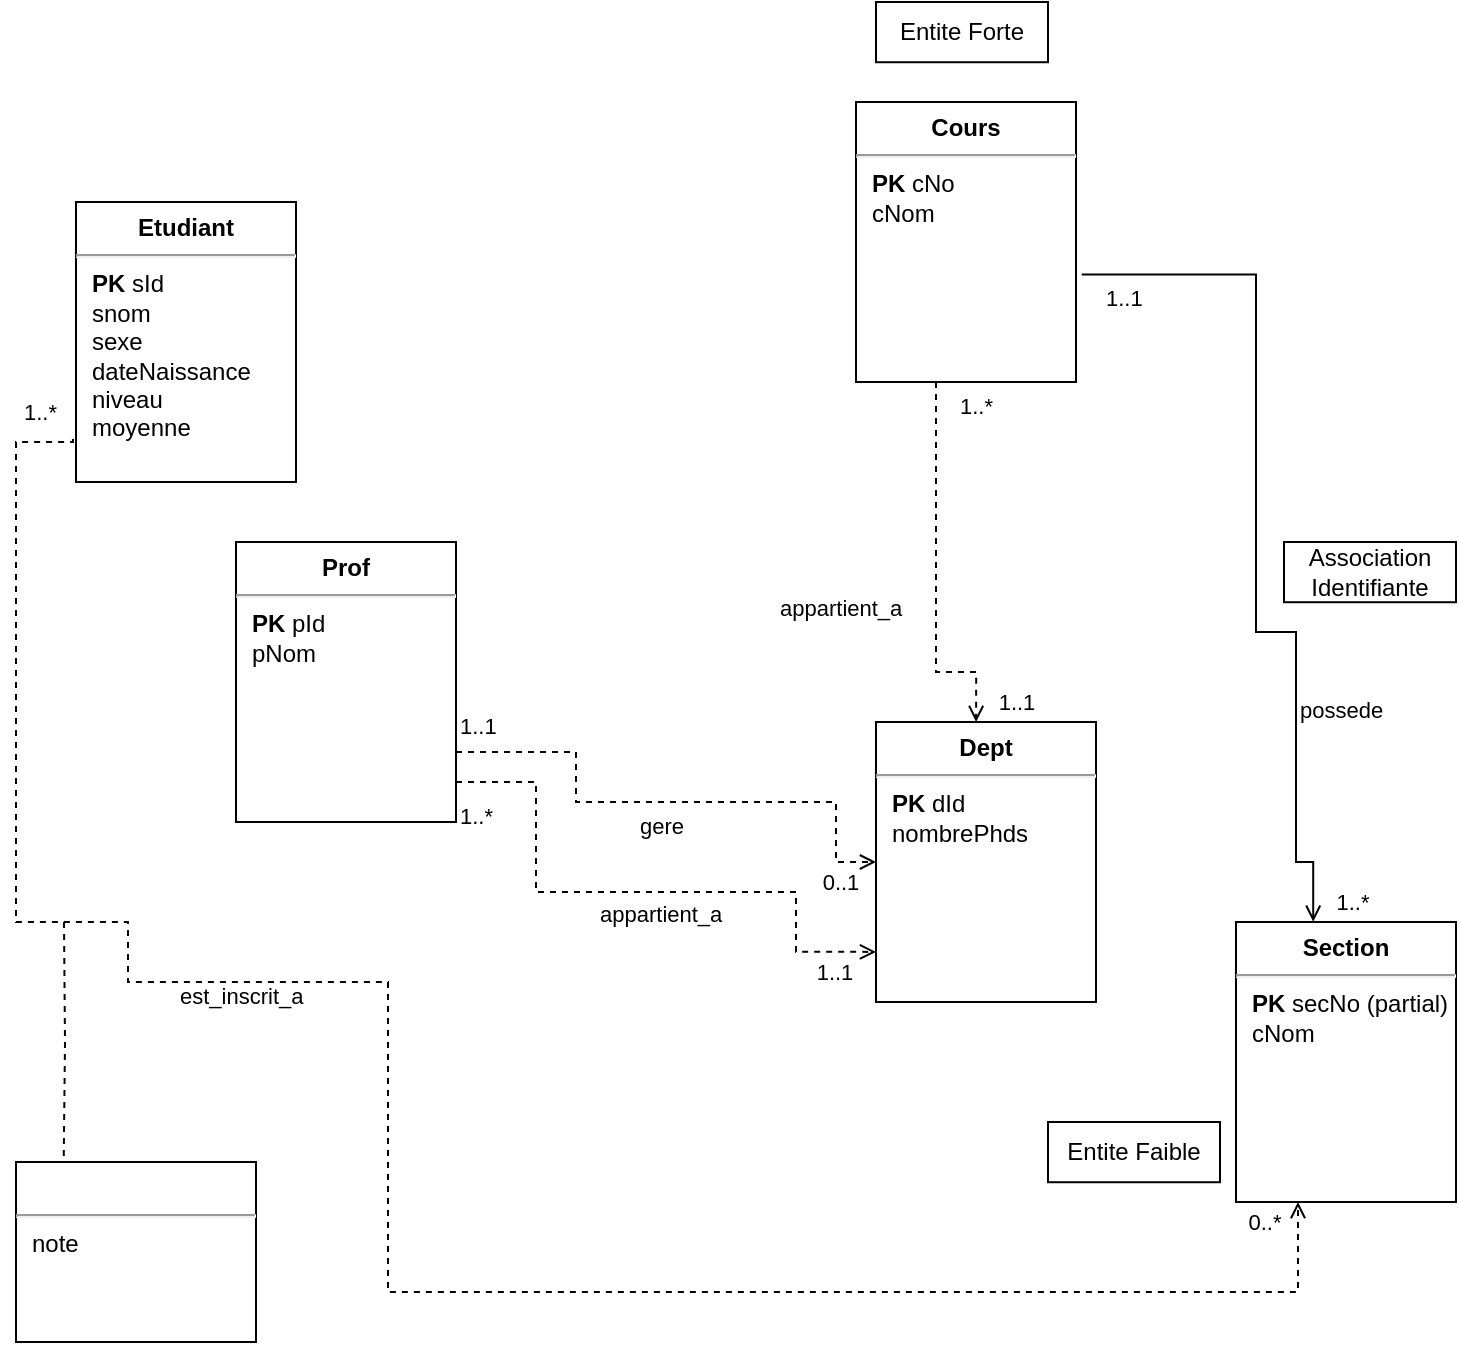 <mxfile version="20.8.20" type="github">
  <diagram name="Sherwin" id="_lbZI7uZ-QepwtqZpzey">
    <mxGraphModel dx="3163" dy="2007" grid="1" gridSize="10" guides="1" tooltips="1" connect="1" arrows="1" fold="1" page="1" pageScale="1" pageWidth="827" pageHeight="1169" math="0" shadow="0">
      <root>
        <mxCell id="0" />
        <mxCell id="1" parent="0" />
        <mxCell id="sCB3IG0rdzC2e4coQaYl-1" value="&lt;p style=&quot;margin:0px;margin-top:6px;text-align:center;&quot;&gt;&lt;b&gt;Etudiant&lt;/b&gt;&lt;/p&gt;&lt;hr&gt;&lt;p style=&quot;margin:0px;margin-left:8px;&quot;&gt;&lt;b&gt;PK&lt;/b&gt;&amp;nbsp;sId&lt;/p&gt;&lt;p style=&quot;margin:0px;margin-left:8px;&quot;&gt;snom&lt;/p&gt;&lt;p style=&quot;margin:0px;margin-left:8px;&quot;&gt;sexe&lt;/p&gt;&lt;p style=&quot;margin:0px;margin-left:8px;&quot;&gt;dateNaissance&lt;/p&gt;&lt;p style=&quot;margin:0px;margin-left:8px;&quot;&gt;niveau&lt;br&gt;moyenne&lt;br&gt;&lt;/p&gt;&lt;p style=&quot;margin:0px;margin-left:8px;&quot;&gt;&lt;br&gt;&lt;/p&gt;" style="align=left;overflow=fill;html=1;dropTarget=0;" vertex="1" parent="1">
          <mxGeometry x="-1600" y="-620" width="110" height="140" as="geometry" />
        </mxCell>
        <mxCell id="sCB3IG0rdzC2e4coQaYl-2" value="&lt;p style=&quot;margin:0px;margin-top:6px;text-align:center;&quot;&gt;&lt;b&gt;Dept&lt;/b&gt;&lt;/p&gt;&lt;hr&gt;&lt;p style=&quot;margin:0px;margin-left:8px;&quot;&gt;&lt;b&gt;PK&lt;/b&gt;&amp;nbsp;dId&lt;/p&gt;&lt;p style=&quot;margin:0px;margin-left:8px;&quot;&gt;nombrePhds&lt;/p&gt;&lt;p style=&quot;margin:0px;margin-left:8px;&quot;&gt;&lt;br&gt;&lt;/p&gt;" style="align=left;overflow=fill;html=1;dropTarget=0;" vertex="1" parent="1">
          <mxGeometry x="-1200" y="-360" width="110" height="140" as="geometry" />
        </mxCell>
        <mxCell id="sCB3IG0rdzC2e4coQaYl-3" value="&lt;p style=&quot;margin:0px;margin-top:6px;text-align:center;&quot;&gt;&lt;b&gt;Prof&lt;/b&gt;&lt;/p&gt;&lt;hr&gt;&lt;p style=&quot;margin:0px;margin-left:8px;&quot;&gt;&lt;b&gt;PK&lt;/b&gt;&amp;nbsp;pId&lt;/p&gt;&lt;p style=&quot;margin:0px;margin-left:8px;&quot;&gt;pNom&lt;/p&gt;&lt;p style=&quot;margin:0px;margin-left:8px;&quot;&gt;&lt;br&gt;&lt;/p&gt;" style="align=left;overflow=fill;html=1;dropTarget=0;" vertex="1" parent="1">
          <mxGeometry x="-1520" y="-450" width="110" height="140" as="geometry" />
        </mxCell>
        <mxCell id="sCB3IG0rdzC2e4coQaYl-4" value="&lt;p style=&quot;margin:0px;margin-top:6px;text-align:center;&quot;&gt;&lt;b&gt;Cours&lt;/b&gt;&lt;/p&gt;&lt;hr&gt;&lt;p style=&quot;margin:0px;margin-left:8px;&quot;&gt;&lt;b&gt;PK&lt;/b&gt;&amp;nbsp;cNo&lt;/p&gt;&lt;p style=&quot;margin:0px;margin-left:8px;&quot;&gt;cNom&lt;/p&gt;&lt;p style=&quot;margin:0px;margin-left:8px;&quot;&gt;&lt;br&gt;&lt;/p&gt;" style="align=left;overflow=fill;html=1;dropTarget=0;" vertex="1" parent="1">
          <mxGeometry x="-1210" y="-670" width="110" height="140" as="geometry" />
        </mxCell>
        <mxCell id="sCB3IG0rdzC2e4coQaYl-5" value="&lt;p style=&quot;margin:0px;margin-top:6px;text-align:center;&quot;&gt;&lt;b&gt;Section&lt;/b&gt;&lt;/p&gt;&lt;hr&gt;&lt;p style=&quot;margin:0px;margin-left:8px;&quot;&gt;&lt;b&gt;PK&lt;/b&gt;&amp;nbsp;secNo (partial)&lt;/p&gt;&lt;p style=&quot;margin:0px;margin-left:8px;&quot;&gt;cNom&lt;/p&gt;&lt;p style=&quot;margin:0px;margin-left:8px;&quot;&gt;&lt;br&gt;&lt;/p&gt;" style="align=left;overflow=fill;html=1;dropTarget=0;" vertex="1" parent="1">
          <mxGeometry x="-1020" y="-260" width="110" height="140" as="geometry" />
        </mxCell>
        <mxCell id="sCB3IG0rdzC2e4coQaYl-10" value="gere" style="endArrow=open;endFill=0;html=1;edgeStyle=orthogonalEdgeStyle;align=left;verticalAlign=top;rounded=0;strokeColor=default;dashed=1;exitX=1;exitY=0.75;exitDx=0;exitDy=0;entryX=0;entryY=0.5;entryDx=0;entryDy=0;" edge="1" parent="1" source="sCB3IG0rdzC2e4coQaYl-3" target="sCB3IG0rdzC2e4coQaYl-2">
          <mxGeometry x="-0.368" y="30" relative="1" as="geometry">
            <mxPoint x="-1300" y="-320.01" as="sourcePoint" />
            <mxPoint x="-1260" y="-290.01" as="targetPoint" />
            <Array as="points">
              <mxPoint x="-1350" y="-320" />
              <mxPoint x="-1220" y="-320" />
              <mxPoint x="-1220" y="-290" />
            </Array>
            <mxPoint as="offset" />
          </mxGeometry>
        </mxCell>
        <mxCell id="sCB3IG0rdzC2e4coQaYl-11" value="1..1" style="edgeLabel;resizable=0;html=1;align=left;verticalAlign=bottom;" connectable="0" vertex="1" parent="sCB3IG0rdzC2e4coQaYl-10">
          <mxGeometry x="-1" relative="1" as="geometry">
            <mxPoint y="-5" as="offset" />
          </mxGeometry>
        </mxCell>
        <mxCell id="sCB3IG0rdzC2e4coQaYl-12" value="0..1" style="edgeLabel;html=1;align=center;verticalAlign=middle;resizable=0;points=[];" vertex="1" connectable="0" parent="sCB3IG0rdzC2e4coQaYl-10">
          <mxGeometry x="0.859" relative="1" as="geometry">
            <mxPoint y="10" as="offset" />
          </mxGeometry>
        </mxCell>
        <mxCell id="sCB3IG0rdzC2e4coQaYl-13" value="appartient_a" style="endArrow=open;endFill=0;html=1;edgeStyle=orthogonalEdgeStyle;align=left;verticalAlign=top;rounded=0;strokeColor=default;dashed=1;entryX=0;entryY=0.821;entryDx=0;entryDy=0;entryPerimeter=0;" edge="1" parent="1" target="sCB3IG0rdzC2e4coQaYl-2">
          <mxGeometry x="-0.368" y="30" relative="1" as="geometry">
            <mxPoint x="-1410" y="-330" as="sourcePoint" />
            <mxPoint x="-1170" y="-245" as="targetPoint" />
            <Array as="points">
              <mxPoint x="-1370" y="-275" />
              <mxPoint x="-1240" y="-275" />
              <mxPoint x="-1240" y="-245" />
            </Array>
            <mxPoint as="offset" />
          </mxGeometry>
        </mxCell>
        <mxCell id="sCB3IG0rdzC2e4coQaYl-14" value="1..*" style="edgeLabel;resizable=0;html=1;align=left;verticalAlign=bottom;" connectable="0" vertex="1" parent="sCB3IG0rdzC2e4coQaYl-13">
          <mxGeometry x="-1" relative="1" as="geometry">
            <mxPoint y="25" as="offset" />
          </mxGeometry>
        </mxCell>
        <mxCell id="sCB3IG0rdzC2e4coQaYl-15" value="1..1" style="edgeLabel;html=1;align=center;verticalAlign=middle;resizable=0;points=[];" vertex="1" connectable="0" parent="sCB3IG0rdzC2e4coQaYl-13">
          <mxGeometry x="0.859" relative="1" as="geometry">
            <mxPoint y="10" as="offset" />
          </mxGeometry>
        </mxCell>
        <mxCell id="sCB3IG0rdzC2e4coQaYl-25" value="est_inscrit_a" style="endArrow=open;endFill=0;html=1;edgeStyle=orthogonalEdgeStyle;align=left;verticalAlign=top;rounded=0;strokeColor=default;dashed=1;exitX=-0.014;exitY=0.846;exitDx=0;exitDy=0;exitPerimeter=0;" edge="1" parent="1" source="sCB3IG0rdzC2e4coQaYl-1" target="sCB3IG0rdzC2e4coQaYl-5">
          <mxGeometry x="-0.386" y="24" relative="1" as="geometry">
            <mxPoint x="-1617.96" y="-500.0" as="sourcePoint" />
            <mxPoint x="-989" y="-125.06" as="targetPoint" />
            <Array as="points">
              <mxPoint x="-1601" y="-500" />
              <mxPoint x="-1630" y="-500" />
              <mxPoint x="-1630" y="-260" />
              <mxPoint x="-1574" y="-260" />
              <mxPoint x="-1574" y="-230" />
              <mxPoint x="-1444" y="-230" />
              <mxPoint x="-1444" y="-75" />
              <mxPoint x="-989" y="-75" />
            </Array>
            <mxPoint as="offset" />
          </mxGeometry>
        </mxCell>
        <mxCell id="sCB3IG0rdzC2e4coQaYl-26" value="1..*" style="edgeLabel;resizable=0;html=1;align=left;verticalAlign=bottom;" connectable="0" vertex="1" parent="sCB3IG0rdzC2e4coQaYl-25">
          <mxGeometry x="-1" relative="1" as="geometry">
            <mxPoint x="-26" y="-5" as="offset" />
          </mxGeometry>
        </mxCell>
        <mxCell id="sCB3IG0rdzC2e4coQaYl-27" value="0..*" style="edgeLabel;html=1;align=center;verticalAlign=middle;resizable=0;points=[];" vertex="1" connectable="0" parent="sCB3IG0rdzC2e4coQaYl-25">
          <mxGeometry x="0.859" relative="1" as="geometry">
            <mxPoint x="18" y="-35" as="offset" />
          </mxGeometry>
        </mxCell>
        <mxCell id="sCB3IG0rdzC2e4coQaYl-41" value="appartient_a" style="endArrow=open;endFill=0;html=1;edgeStyle=orthogonalEdgeStyle;align=left;verticalAlign=top;rounded=0;strokeColor=default;dashed=1;entryX=0.455;entryY=0;entryDx=0;entryDy=0;entryPerimeter=0;" edge="1" parent="1" source="sCB3IG0rdzC2e4coQaYl-4" target="sCB3IG0rdzC2e4coQaYl-2">
          <mxGeometry x="0.052" y="-80" relative="1" as="geometry">
            <mxPoint x="-1170" y="-490" as="sourcePoint" />
            <mxPoint x="-1090" y="-385" as="targetPoint" />
            <Array as="points">
              <mxPoint x="-1170" y="-385" />
              <mxPoint x="-1150" y="-385" />
            </Array>
            <mxPoint as="offset" />
          </mxGeometry>
        </mxCell>
        <mxCell id="sCB3IG0rdzC2e4coQaYl-42" value="1..*" style="edgeLabel;resizable=0;html=1;align=left;verticalAlign=bottom;" connectable="0" vertex="1" parent="sCB3IG0rdzC2e4coQaYl-41">
          <mxGeometry x="-1" relative="1" as="geometry">
            <mxPoint x="10" y="20" as="offset" />
          </mxGeometry>
        </mxCell>
        <mxCell id="sCB3IG0rdzC2e4coQaYl-43" value="1..1" style="edgeLabel;html=1;align=center;verticalAlign=middle;resizable=0;points=[];" vertex="1" connectable="0" parent="sCB3IG0rdzC2e4coQaYl-41">
          <mxGeometry x="0.859" relative="1" as="geometry">
            <mxPoint x="20" y="3" as="offset" />
          </mxGeometry>
        </mxCell>
        <mxCell id="sCB3IG0rdzC2e4coQaYl-44" value="possede" style="endArrow=open;endFill=0;html=1;edgeStyle=orthogonalEdgeStyle;align=left;verticalAlign=top;rounded=0;strokeColor=default;entryX=0.351;entryY=-0.001;entryDx=0;entryDy=0;entryPerimeter=0;exitX=1.026;exitY=0.616;exitDx=0;exitDy=0;exitPerimeter=0;" edge="1" parent="1" source="sCB3IG0rdzC2e4coQaYl-4" target="sCB3IG0rdzC2e4coQaYl-5">
          <mxGeometry x="0.421" relative="1" as="geometry">
            <mxPoint x="-1010" y="-550" as="sourcePoint" />
            <mxPoint x="-990" y="-380" as="targetPoint" />
            <Array as="points">
              <mxPoint x="-1010" y="-584" />
              <mxPoint x="-1010" y="-405" />
              <mxPoint x="-990" y="-405" />
              <mxPoint x="-990" y="-290" />
            </Array>
            <mxPoint as="offset" />
          </mxGeometry>
        </mxCell>
        <mxCell id="sCB3IG0rdzC2e4coQaYl-45" value="1..1" style="edgeLabel;resizable=0;html=1;align=left;verticalAlign=bottom;" connectable="0" vertex="1" parent="sCB3IG0rdzC2e4coQaYl-44">
          <mxGeometry x="-1" relative="1" as="geometry">
            <mxPoint x="10" y="20" as="offset" />
          </mxGeometry>
        </mxCell>
        <mxCell id="sCB3IG0rdzC2e4coQaYl-46" value="1..*" style="edgeLabel;html=1;align=center;verticalAlign=middle;resizable=0;points=[];" vertex="1" connectable="0" parent="sCB3IG0rdzC2e4coQaYl-44">
          <mxGeometry x="0.859" relative="1" as="geometry">
            <mxPoint x="20" y="20" as="offset" />
          </mxGeometry>
        </mxCell>
        <mxCell id="sCB3IG0rdzC2e4coQaYl-50" value="Entite Forte" style="rounded=0;whiteSpace=wrap;html=1;" vertex="1" parent="1">
          <mxGeometry x="-1200" y="-720" width="86" height="30.11" as="geometry" />
        </mxCell>
        <mxCell id="sCB3IG0rdzC2e4coQaYl-51" value="Entite Faible" style="rounded=0;whiteSpace=wrap;html=1;" vertex="1" parent="1">
          <mxGeometry x="-1114" y="-160" width="86" height="30.11" as="geometry" />
        </mxCell>
        <mxCell id="sCB3IG0rdzC2e4coQaYl-55" value="Association Identifiante" style="rounded=0;whiteSpace=wrap;html=1;" vertex="1" parent="1">
          <mxGeometry x="-996" y="-450" width="86" height="30.11" as="geometry" />
        </mxCell>
        <mxCell id="sCB3IG0rdzC2e4coQaYl-56" value="&lt;p style=&quot;margin:0px;margin-top:6px;text-align:center;&quot;&gt;&lt;br&gt;&lt;/p&gt;&lt;hr&gt;&lt;p style=&quot;margin:0px;margin-left:8px;&quot;&gt;note&lt;/p&gt;" style="align=left;overflow=fill;html=1;dropTarget=0;" vertex="1" parent="1">
          <mxGeometry x="-1630" y="-140" width="120" height="90" as="geometry" />
        </mxCell>
        <mxCell id="sCB3IG0rdzC2e4coQaYl-58" value="" style="edgeStyle=orthogonalEdgeStyle;rounded=0;orthogonalLoop=1;jettySize=auto;html=1;entryX=0.199;entryY=-0.031;entryDx=0;entryDy=0;dashed=1;entryPerimeter=0;endArrow=none;endFill=0;" edge="1" parent="1" target="sCB3IG0rdzC2e4coQaYl-56">
          <mxGeometry x="-0.143" y="30" relative="1" as="geometry">
            <mxPoint as="offset" />
            <mxPoint x="-1606" y="-260" as="sourcePoint" />
            <mxPoint x="-1630" y="-160" as="targetPoint" />
          </mxGeometry>
        </mxCell>
      </root>
    </mxGraphModel>
  </diagram>
</mxfile>
